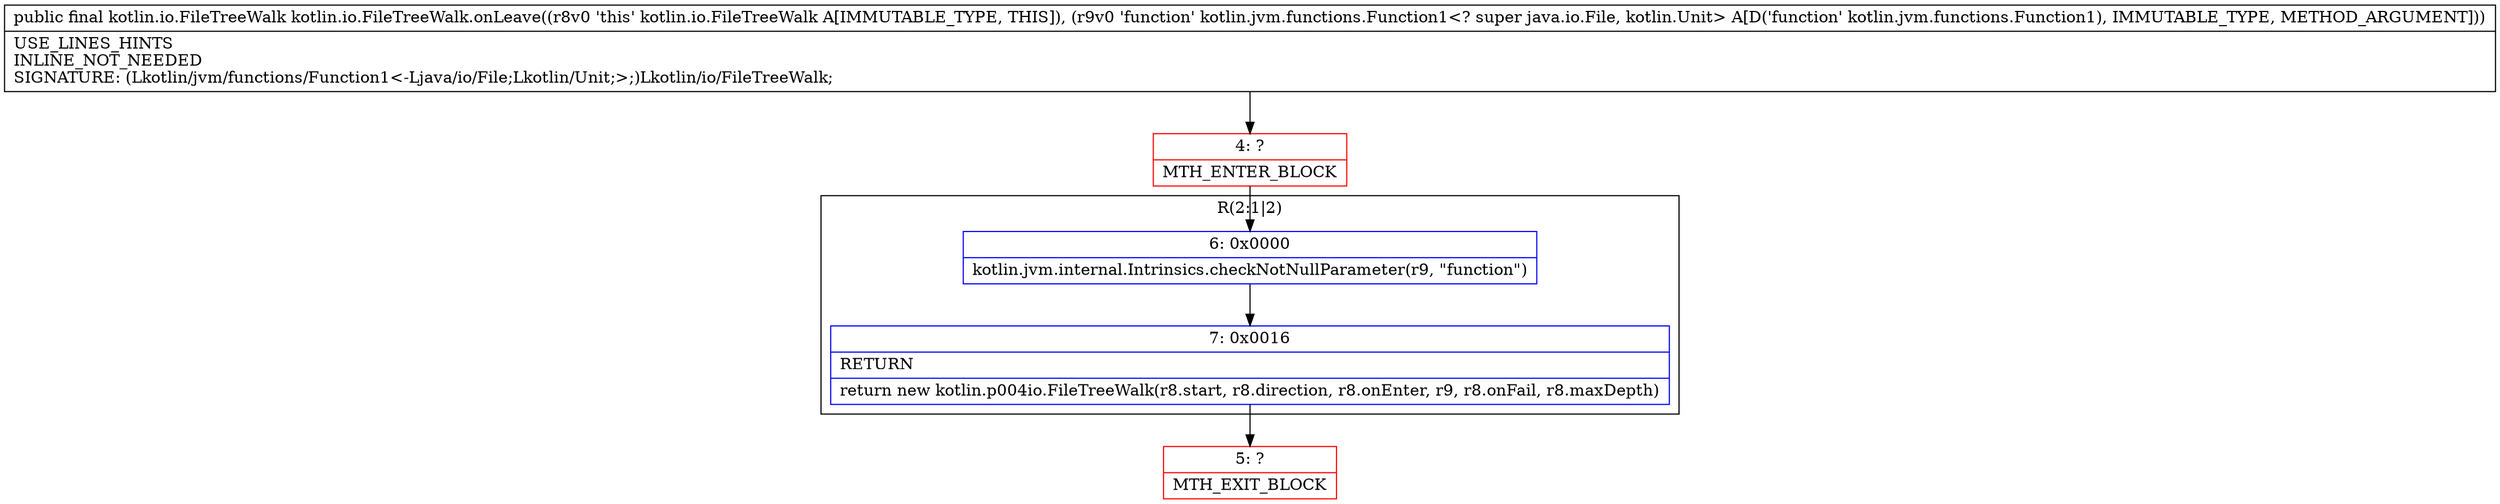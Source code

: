 digraph "CFG forkotlin.io.FileTreeWalk.onLeave(Lkotlin\/jvm\/functions\/Function1;)Lkotlin\/io\/FileTreeWalk;" {
subgraph cluster_Region_1839867426 {
label = "R(2:1|2)";
node [shape=record,color=blue];
Node_6 [shape=record,label="{6\:\ 0x0000|kotlin.jvm.internal.Intrinsics.checkNotNullParameter(r9, \"function\")\l}"];
Node_7 [shape=record,label="{7\:\ 0x0016|RETURN\l|return new kotlin.p004io.FileTreeWalk(r8.start, r8.direction, r8.onEnter, r9, r8.onFail, r8.maxDepth)\l}"];
}
Node_4 [shape=record,color=red,label="{4\:\ ?|MTH_ENTER_BLOCK\l}"];
Node_5 [shape=record,color=red,label="{5\:\ ?|MTH_EXIT_BLOCK\l}"];
MethodNode[shape=record,label="{public final kotlin.io.FileTreeWalk kotlin.io.FileTreeWalk.onLeave((r8v0 'this' kotlin.io.FileTreeWalk A[IMMUTABLE_TYPE, THIS]), (r9v0 'function' kotlin.jvm.functions.Function1\<? super java.io.File, kotlin.Unit\> A[D('function' kotlin.jvm.functions.Function1), IMMUTABLE_TYPE, METHOD_ARGUMENT]))  | USE_LINES_HINTS\lINLINE_NOT_NEEDED\lSIGNATURE: (Lkotlin\/jvm\/functions\/Function1\<\-Ljava\/io\/File;Lkotlin\/Unit;\>;)Lkotlin\/io\/FileTreeWalk;\l}"];
MethodNode -> Node_4;Node_6 -> Node_7;
Node_7 -> Node_5;
Node_4 -> Node_6;
}


